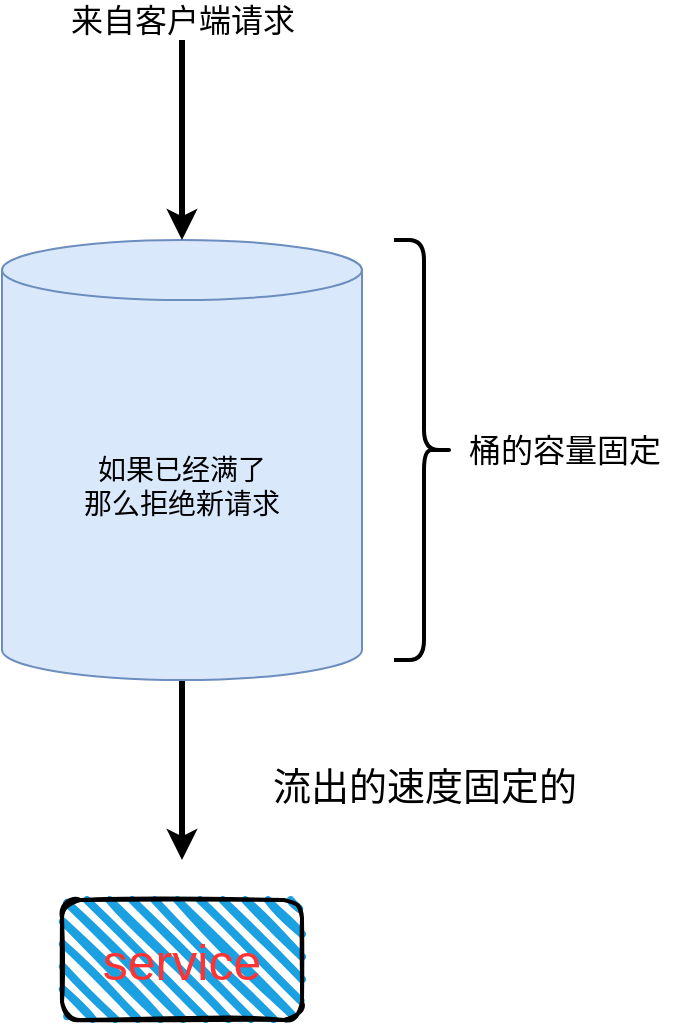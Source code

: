 <mxfile version="15.5.8" type="github"><diagram id="nt37_q6I21TsgLLZTpyG" name="第 1 页"><mxGraphModel dx="1186" dy="694" grid="1" gridSize="10" guides="1" tooltips="1" connect="1" arrows="1" fold="1" page="1" pageScale="1" pageWidth="827" pageHeight="1169" math="0" shadow="0"><root><mxCell id="0"/><mxCell id="1" parent="0"/><mxCell id="qnZx8KyEzOlaPdNZ6MKd-9" style="edgeStyle=orthogonalEdgeStyle;rounded=0;orthogonalLoop=1;jettySize=auto;html=1;fontSize=25;fontColor=#FF3333;strokeWidth=3;" edge="1" parent="1" source="qnZx8KyEzOlaPdNZ6MKd-2"><mxGeometry relative="1" as="geometry"><mxPoint x="414" y="580" as="targetPoint"/></mxGeometry></mxCell><mxCell id="qnZx8KyEzOlaPdNZ6MKd-2" value="&lt;font style=&quot;font-size: 14px&quot;&gt;如果已经满了&lt;br&gt;那么拒绝新请求&lt;/font&gt;" style="shape=cylinder3;whiteSpace=wrap;html=1;boundedLbl=1;backgroundOutline=1;size=15;fillColor=#dae8fc;strokeColor=#6c8ebf;" vertex="1" parent="1"><mxGeometry x="324" y="270" width="180" height="220" as="geometry"/></mxCell><mxCell id="qnZx8KyEzOlaPdNZ6MKd-3" value="" style="shape=curlyBracket;whiteSpace=wrap;html=1;rounded=1;flipH=1;strokeWidth=2;" vertex="1" parent="1"><mxGeometry x="520" y="270" width="30" height="210" as="geometry"/></mxCell><mxCell id="qnZx8KyEzOlaPdNZ6MKd-4" value="桶的容量固定" style="text;html=1;align=center;verticalAlign=middle;resizable=0;points=[];autosize=1;strokeColor=none;fillColor=none;fontSize=16;" vertex="1" parent="1"><mxGeometry x="550" y="365" width="110" height="20" as="geometry"/></mxCell><mxCell id="qnZx8KyEzOlaPdNZ6MKd-10" style="edgeStyle=orthogonalEdgeStyle;rounded=0;orthogonalLoop=1;jettySize=auto;html=1;entryX=0.5;entryY=0;entryDx=0;entryDy=0;entryPerimeter=0;fontSize=25;fontColor=#FF3333;strokeWidth=3;" edge="1" parent="1" source="qnZx8KyEzOlaPdNZ6MKd-7" target="qnZx8KyEzOlaPdNZ6MKd-2"><mxGeometry relative="1" as="geometry"/></mxCell><mxCell id="qnZx8KyEzOlaPdNZ6MKd-7" value="来自客户端请求" style="text;html=1;align=center;verticalAlign=middle;resizable=0;points=[];autosize=1;strokeColor=none;fillColor=none;fontSize=16;" vertex="1" parent="1"><mxGeometry x="349" y="150" width="130" height="20" as="geometry"/></mxCell><mxCell id="qnZx8KyEzOlaPdNZ6MKd-8" value="&lt;span style=&quot;font-size: 25px&quot;&gt;&lt;font color=&quot;#ff3333&quot;&gt;service&lt;/font&gt;&lt;/span&gt;" style="rounded=1;whiteSpace=wrap;html=1;strokeWidth=2;fillWeight=4;hachureGap=8;hachureAngle=45;fillColor=#1ba1e2;sketch=1;fontSize=16;" vertex="1" parent="1"><mxGeometry x="354" y="600" width="120" height="60" as="geometry"/></mxCell><mxCell id="qnZx8KyEzOlaPdNZ6MKd-11" value="&lt;font style=&quot;font-size: 19px&quot;&gt;流出的速度固定的&lt;/font&gt;" style="text;html=1;align=center;verticalAlign=middle;resizable=0;points=[];autosize=1;strokeColor=none;fillColor=none;fontSize=25;fontColor=#000000;" vertex="1" parent="1"><mxGeometry x="450" y="520" width="170" height="40" as="geometry"/></mxCell></root></mxGraphModel></diagram></mxfile>